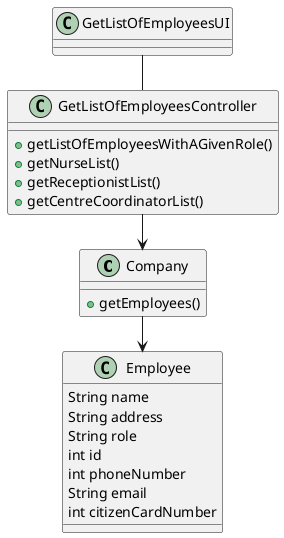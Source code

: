 @startuml
'https://plantuml.com/class-diagram

class Company {
+getEmployees()
}

class Employee {
String name
String address
String role
int id
int phoneNumber
String email
int citizenCardNumber
}

class GetListOfEmployeesUI

class GetListOfEmployeesController{
+getListOfEmployeesWithAGivenRole()
+getNurseList()
+getReceptionistList()
+getCentreCoordinatorList()
}


left to right direction

GetListOfEmployeesUI - GetListOfEmployeesController
GetListOfEmployeesController -> Company
Company -> Employee

@enduml